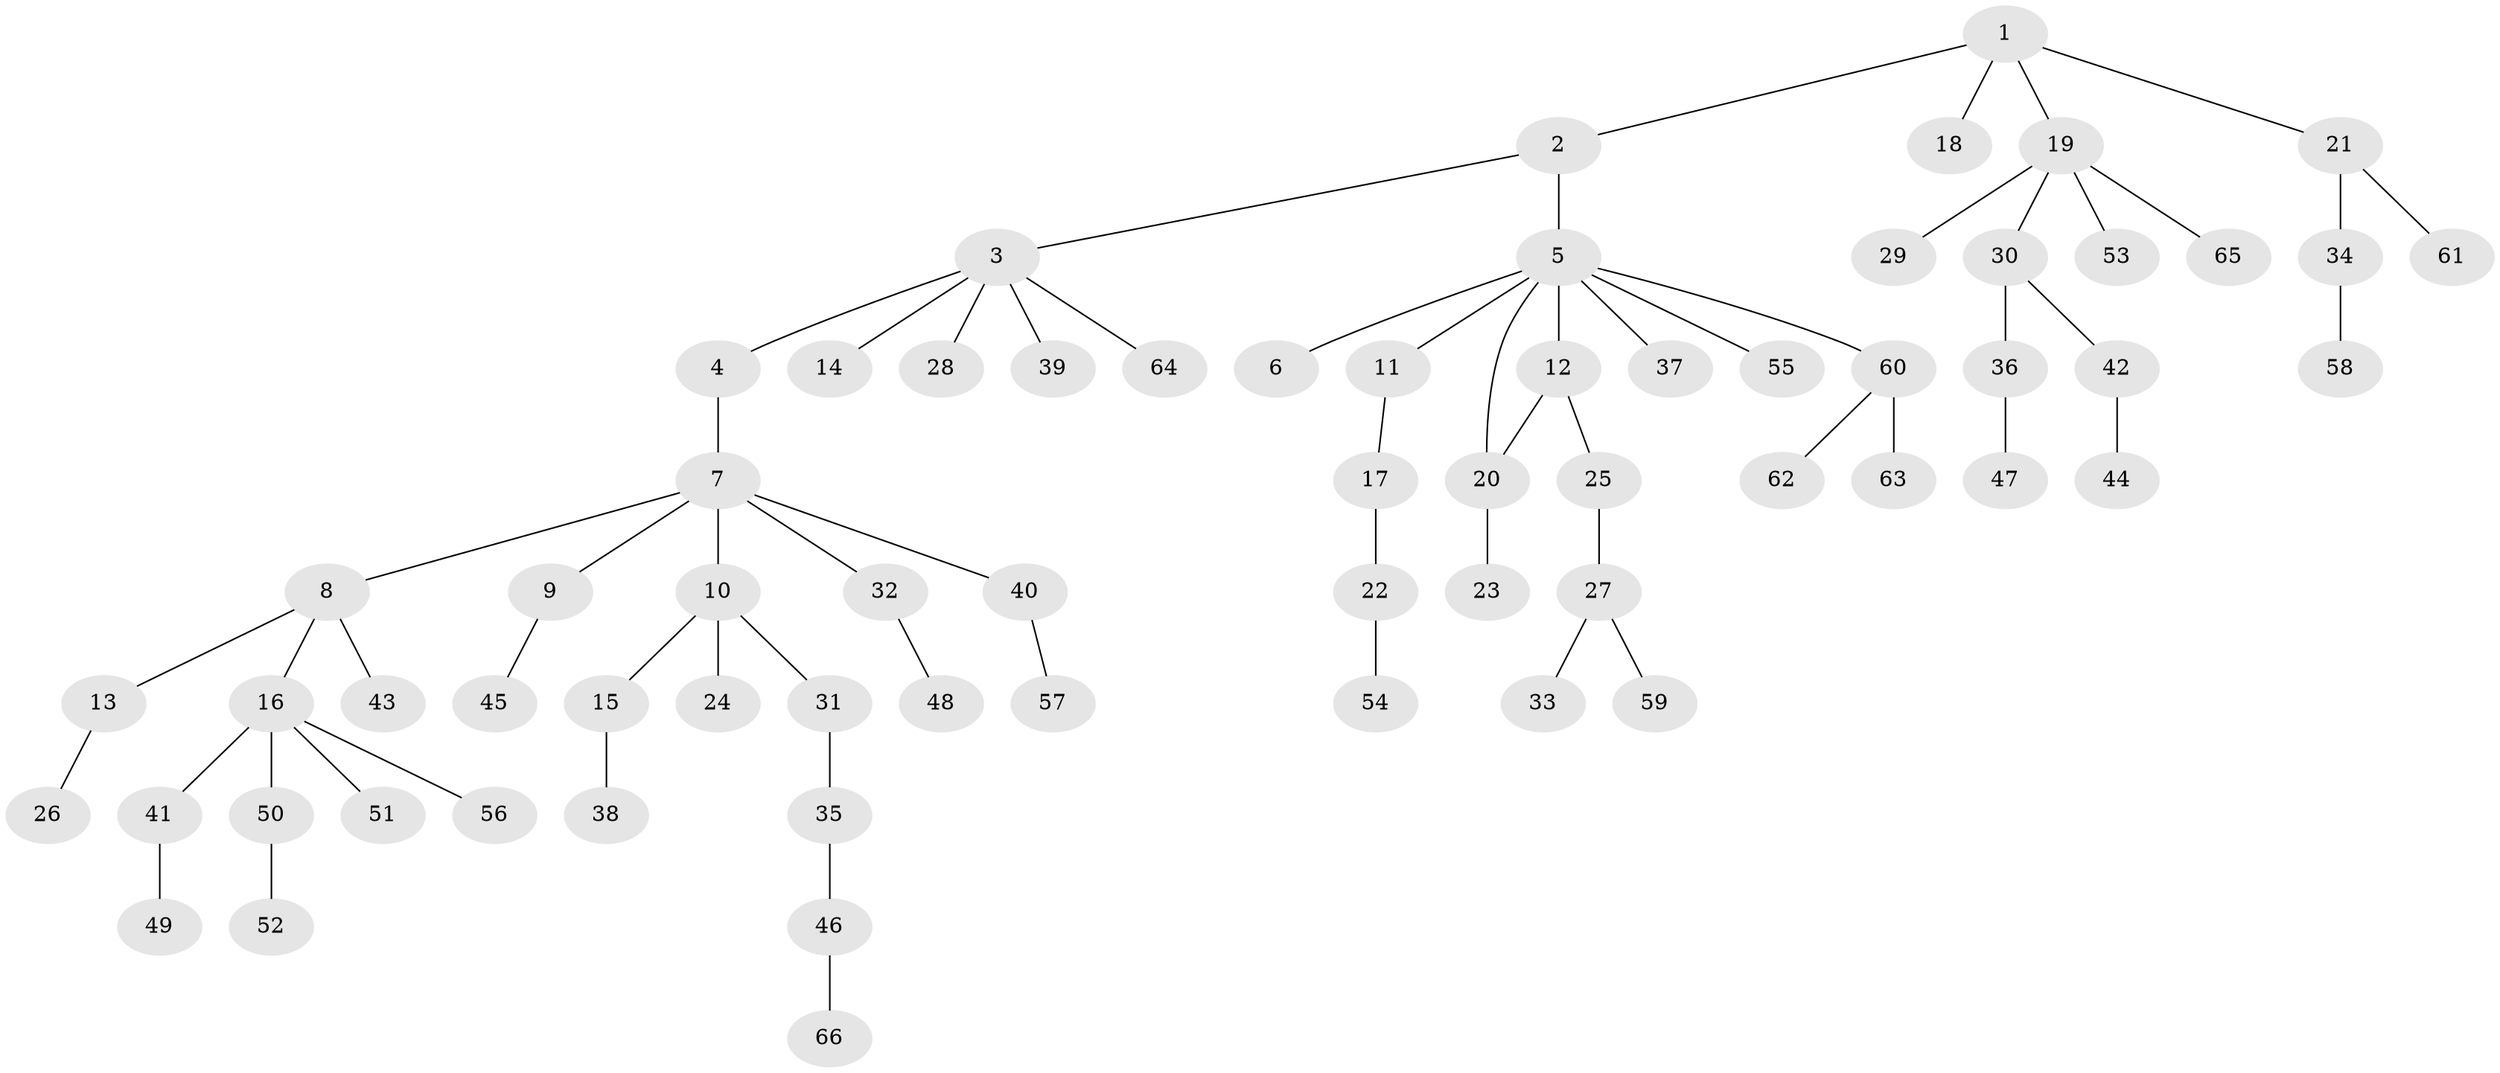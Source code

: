 // coarse degree distribution, {4: 0.030303030303030304, 6: 0.06060606060606061, 7: 0.030303030303030304, 1: 0.5757575757575758, 2: 0.24242424242424243, 3: 0.06060606060606061}
// Generated by graph-tools (version 1.1) at 2025/17/03/04/25 18:17:00]
// undirected, 66 vertices, 66 edges
graph export_dot {
graph [start="1"]
  node [color=gray90,style=filled];
  1;
  2;
  3;
  4;
  5;
  6;
  7;
  8;
  9;
  10;
  11;
  12;
  13;
  14;
  15;
  16;
  17;
  18;
  19;
  20;
  21;
  22;
  23;
  24;
  25;
  26;
  27;
  28;
  29;
  30;
  31;
  32;
  33;
  34;
  35;
  36;
  37;
  38;
  39;
  40;
  41;
  42;
  43;
  44;
  45;
  46;
  47;
  48;
  49;
  50;
  51;
  52;
  53;
  54;
  55;
  56;
  57;
  58;
  59;
  60;
  61;
  62;
  63;
  64;
  65;
  66;
  1 -- 2;
  1 -- 18;
  1 -- 19;
  1 -- 21;
  2 -- 3;
  2 -- 5;
  3 -- 4;
  3 -- 14;
  3 -- 28;
  3 -- 39;
  3 -- 64;
  4 -- 7;
  5 -- 6;
  5 -- 11;
  5 -- 12;
  5 -- 20;
  5 -- 37;
  5 -- 55;
  5 -- 60;
  7 -- 8;
  7 -- 9;
  7 -- 10;
  7 -- 32;
  7 -- 40;
  8 -- 13;
  8 -- 16;
  8 -- 43;
  9 -- 45;
  10 -- 15;
  10 -- 24;
  10 -- 31;
  11 -- 17;
  12 -- 25;
  12 -- 20;
  13 -- 26;
  15 -- 38;
  16 -- 41;
  16 -- 50;
  16 -- 51;
  16 -- 56;
  17 -- 22;
  19 -- 29;
  19 -- 30;
  19 -- 53;
  19 -- 65;
  20 -- 23;
  21 -- 34;
  21 -- 61;
  22 -- 54;
  25 -- 27;
  27 -- 33;
  27 -- 59;
  30 -- 36;
  30 -- 42;
  31 -- 35;
  32 -- 48;
  34 -- 58;
  35 -- 46;
  36 -- 47;
  40 -- 57;
  41 -- 49;
  42 -- 44;
  46 -- 66;
  50 -- 52;
  60 -- 62;
  60 -- 63;
}
